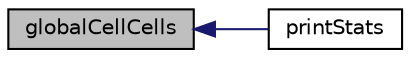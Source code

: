 digraph "globalCellCells"
{
  bgcolor="transparent";
  edge [fontname="Helvetica",fontsize="10",labelfontname="Helvetica",labelfontsize="10"];
  node [fontname="Helvetica",fontsize="10",shape=record];
  rankdir="LR";
  Node1 [label="globalCellCells",height=0.2,width=0.4,color="black", fillcolor="grey75", style="filled", fontcolor="black"];
  Node1 -> Node2 [dir="back",color="midnightblue",fontsize="10",style="solid",fontname="Helvetica"];
  Node2 [label="printStats",height=0.2,width=0.4,color="black",URL="$a00900.html#a6ce45c866eeb73234eede75537cda896",tooltip="Debug: write agglomeration info. "];
}

